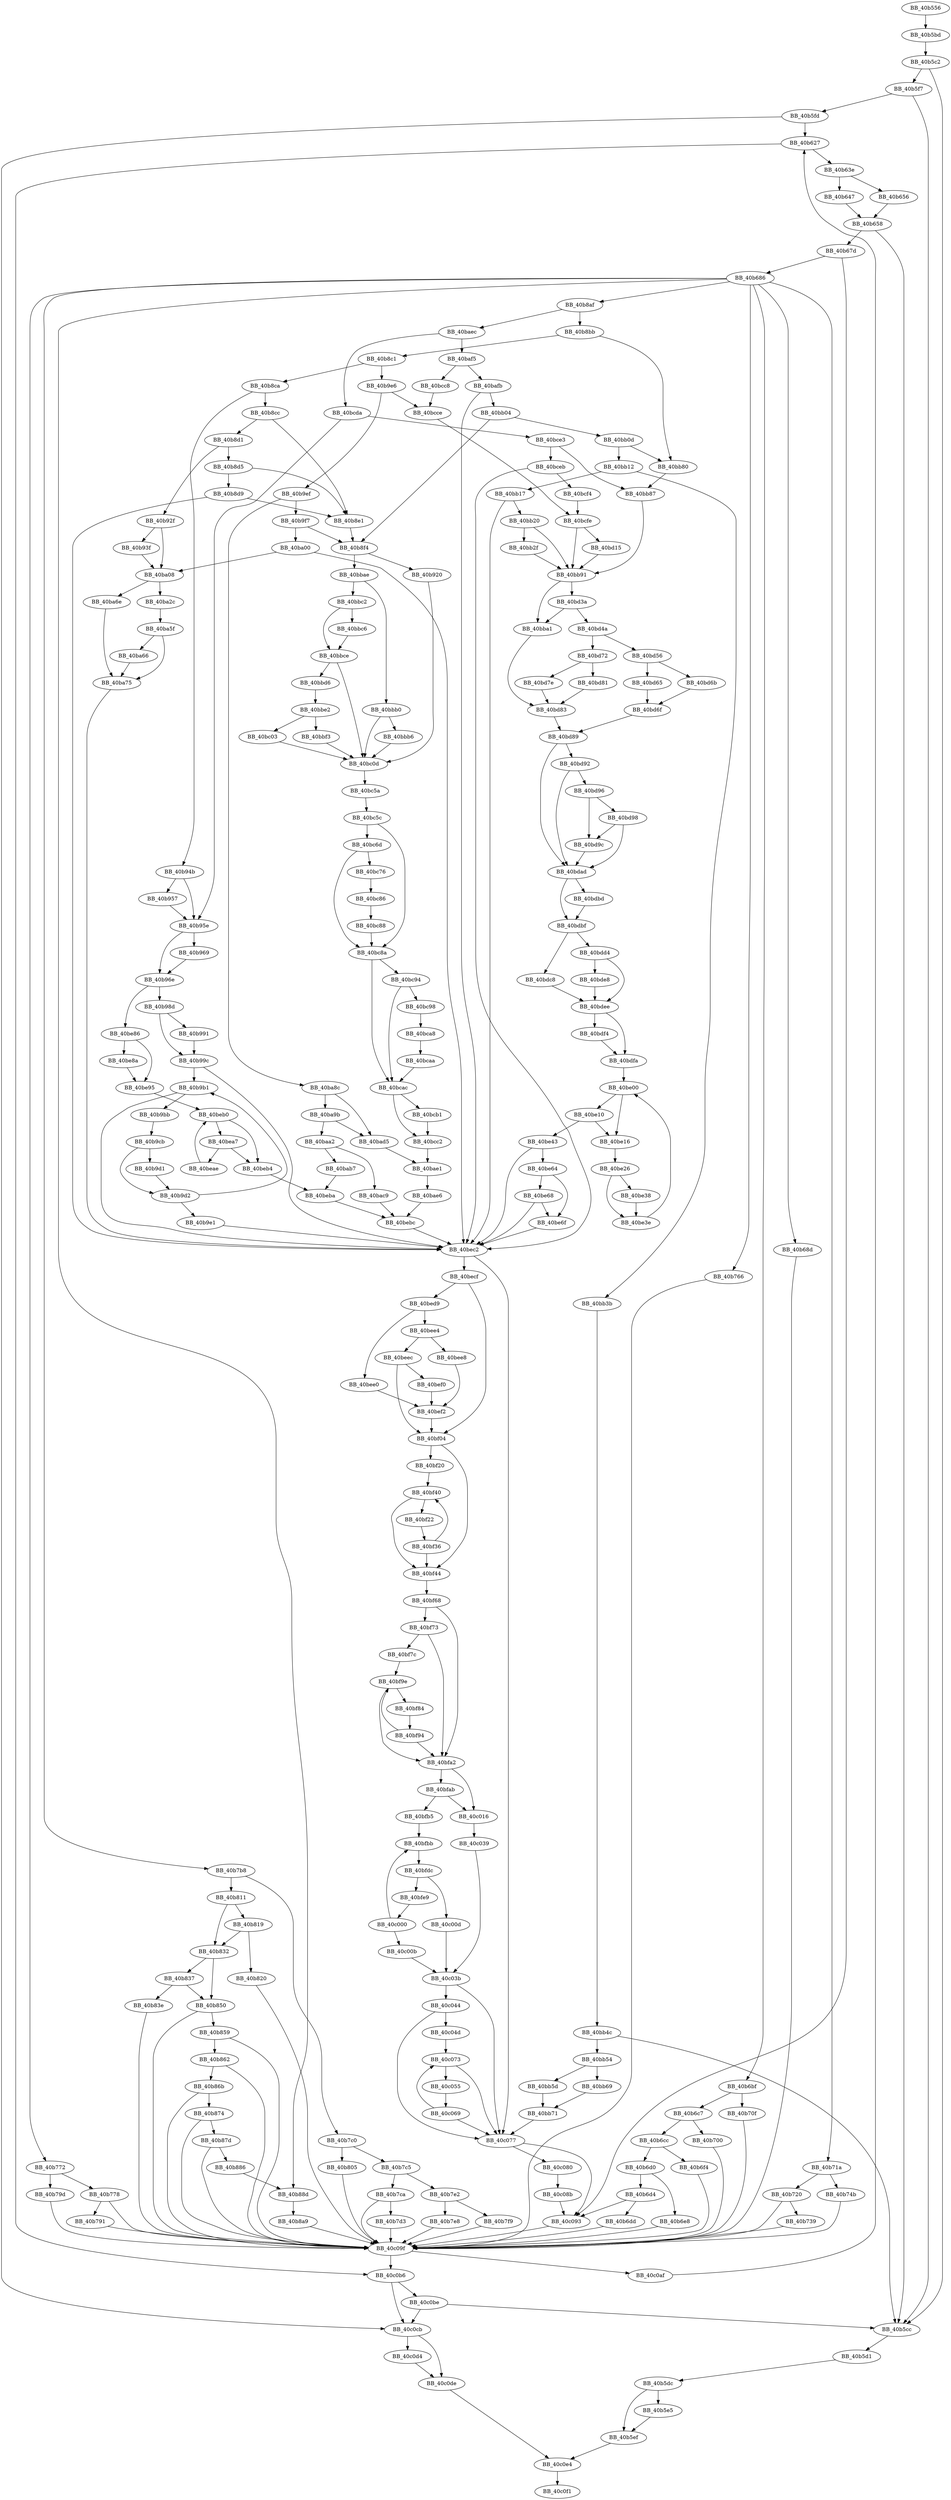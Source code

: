 DiGraph __woutput_s_l{
BB_40b556->BB_40b5bd
BB_40b5bd->BB_40b5c2
BB_40b5c2->BB_40b5cc
BB_40b5c2->BB_40b5f7
BB_40b5cc->BB_40b5d1
BB_40b5d1->BB_40b5dc
BB_40b5dc->BB_40b5e5
BB_40b5dc->BB_40b5ef
BB_40b5e5->BB_40b5ef
BB_40b5ef->BB_40c0e4
BB_40b5f7->BB_40b5cc
BB_40b5f7->BB_40b5fd
BB_40b5fd->BB_40b627
BB_40b5fd->BB_40c0cb
BB_40b627->BB_40b63e
BB_40b627->BB_40c0b6
BB_40b63e->BB_40b647
BB_40b63e->BB_40b656
BB_40b647->BB_40b658
BB_40b656->BB_40b658
BB_40b658->BB_40b5cc
BB_40b658->BB_40b67d
BB_40b67d->BB_40b686
BB_40b67d->BB_40c093
BB_40b686->BB_40b68d
BB_40b686->BB_40b6bf
BB_40b686->BB_40b71a
BB_40b686->BB_40b766
BB_40b686->BB_40b772
BB_40b686->BB_40b7b8
BB_40b686->BB_40b88d
BB_40b686->BB_40b8af
BB_40b68d->BB_40c09f
BB_40b6bf->BB_40b6c7
BB_40b6bf->BB_40b70f
BB_40b6c7->BB_40b6cc
BB_40b6c7->BB_40b700
BB_40b6cc->BB_40b6d0
BB_40b6cc->BB_40b6f4
BB_40b6d0->BB_40b6d4
BB_40b6d0->BB_40b6e8
BB_40b6d4->BB_40b6dd
BB_40b6d4->BB_40c093
BB_40b6dd->BB_40c09f
BB_40b6e8->BB_40c09f
BB_40b6f4->BB_40c09f
BB_40b700->BB_40c09f
BB_40b70f->BB_40c09f
BB_40b71a->BB_40b720
BB_40b71a->BB_40b74b
BB_40b720->BB_40b739
BB_40b720->BB_40c09f
BB_40b739->BB_40c09f
BB_40b74b->BB_40c09f
BB_40b766->BB_40c09f
BB_40b772->BB_40b778
BB_40b772->BB_40b79d
BB_40b778->BB_40b791
BB_40b778->BB_40c09f
BB_40b791->BB_40c09f
BB_40b79d->BB_40c09f
BB_40b7b8->BB_40b7c0
BB_40b7b8->BB_40b811
BB_40b7c0->BB_40b7c5
BB_40b7c0->BB_40b805
BB_40b7c5->BB_40b7ca
BB_40b7c5->BB_40b7e2
BB_40b7ca->BB_40b7d3
BB_40b7ca->BB_40c09f
BB_40b7d3->BB_40c09f
BB_40b7e2->BB_40b7e8
BB_40b7e2->BB_40b7f9
BB_40b7e8->BB_40c09f
BB_40b7f9->BB_40c09f
BB_40b805->BB_40c09f
BB_40b811->BB_40b819
BB_40b811->BB_40b832
BB_40b819->BB_40b820
BB_40b819->BB_40b832
BB_40b820->BB_40c09f
BB_40b832->BB_40b837
BB_40b832->BB_40b850
BB_40b837->BB_40b83e
BB_40b837->BB_40b850
BB_40b83e->BB_40c09f
BB_40b850->BB_40b859
BB_40b850->BB_40c09f
BB_40b859->BB_40b862
BB_40b859->BB_40c09f
BB_40b862->BB_40b86b
BB_40b862->BB_40c09f
BB_40b86b->BB_40b874
BB_40b86b->BB_40c09f
BB_40b874->BB_40b87d
BB_40b874->BB_40c09f
BB_40b87d->BB_40b886
BB_40b87d->BB_40c09f
BB_40b886->BB_40b88d
BB_40b88d->BB_40b8a9
BB_40b8a9->BB_40c09f
BB_40b8af->BB_40b8bb
BB_40b8af->BB_40baec
BB_40b8bb->BB_40b8c1
BB_40b8bb->BB_40bb80
BB_40b8c1->BB_40b8ca
BB_40b8c1->BB_40b9e6
BB_40b8ca->BB_40b8cc
BB_40b8ca->BB_40b94b
BB_40b8cc->BB_40b8d1
BB_40b8cc->BB_40b8e1
BB_40b8d1->BB_40b8d5
BB_40b8d1->BB_40b92f
BB_40b8d5->BB_40b8d9
BB_40b8d5->BB_40b8e1
BB_40b8d9->BB_40b8e1
BB_40b8d9->BB_40bec2
BB_40b8e1->BB_40b8f4
BB_40b8f4->BB_40b920
BB_40b8f4->BB_40bbae
BB_40b920->BB_40bc0d
BB_40b92f->BB_40b93f
BB_40b92f->BB_40ba08
BB_40b93f->BB_40ba08
BB_40b94b->BB_40b957
BB_40b94b->BB_40b95e
BB_40b957->BB_40b95e
BB_40b95e->BB_40b969
BB_40b95e->BB_40b96e
BB_40b969->BB_40b96e
BB_40b96e->BB_40b98d
BB_40b96e->BB_40be86
BB_40b98d->BB_40b991
BB_40b98d->BB_40b99c
BB_40b991->BB_40b99c
BB_40b99c->BB_40b9b1
BB_40b99c->BB_40bec2
BB_40b9b1->BB_40b9bb
BB_40b9b1->BB_40bec2
BB_40b9bb->BB_40b9cb
BB_40b9cb->BB_40b9d1
BB_40b9cb->BB_40b9d2
BB_40b9d1->BB_40b9d2
BB_40b9d2->BB_40b9b1
BB_40b9d2->BB_40b9e1
BB_40b9e1->BB_40bec2
BB_40b9e6->BB_40b9ef
BB_40b9e6->BB_40bcce
BB_40b9ef->BB_40b9f7
BB_40b9ef->BB_40ba8c
BB_40b9f7->BB_40b8f4
BB_40b9f7->BB_40ba00
BB_40ba00->BB_40ba08
BB_40ba00->BB_40bec2
BB_40ba08->BB_40ba2c
BB_40ba08->BB_40ba6e
BB_40ba2c->BB_40ba5f
BB_40ba5f->BB_40ba66
BB_40ba5f->BB_40ba75
BB_40ba66->BB_40ba75
BB_40ba6e->BB_40ba75
BB_40ba75->BB_40bec2
BB_40ba8c->BB_40ba9b
BB_40ba8c->BB_40bad5
BB_40ba9b->BB_40baa2
BB_40ba9b->BB_40bad5
BB_40baa2->BB_40bab7
BB_40baa2->BB_40bac9
BB_40bab7->BB_40beba
BB_40bac9->BB_40bebc
BB_40bad5->BB_40bae1
BB_40bae1->BB_40bae6
BB_40bae6->BB_40bebc
BB_40baec->BB_40baf5
BB_40baec->BB_40bcda
BB_40baf5->BB_40bafb
BB_40baf5->BB_40bcc8
BB_40bafb->BB_40bb04
BB_40bafb->BB_40bec2
BB_40bb04->BB_40b8f4
BB_40bb04->BB_40bb0d
BB_40bb0d->BB_40bb12
BB_40bb0d->BB_40bb80
BB_40bb12->BB_40bb17
BB_40bb12->BB_40bb3b
BB_40bb17->BB_40bb20
BB_40bb17->BB_40bec2
BB_40bb20->BB_40bb2f
BB_40bb20->BB_40bb91
BB_40bb2f->BB_40bb91
BB_40bb3b->BB_40bb4c
BB_40bb4c->BB_40b5cc
BB_40bb4c->BB_40bb54
BB_40bb54->BB_40bb5d
BB_40bb54->BB_40bb69
BB_40bb5d->BB_40bb71
BB_40bb69->BB_40bb71
BB_40bb71->BB_40c077
BB_40bb80->BB_40bb87
BB_40bb87->BB_40bb91
BB_40bb91->BB_40bba1
BB_40bb91->BB_40bd3a
BB_40bba1->BB_40bd83
BB_40bbae->BB_40bbb0
BB_40bbae->BB_40bbc2
BB_40bbb0->BB_40bbb6
BB_40bbb0->BB_40bc0d
BB_40bbb6->BB_40bc0d
BB_40bbc2->BB_40bbc6
BB_40bbc2->BB_40bbce
BB_40bbc6->BB_40bbce
BB_40bbce->BB_40bbd6
BB_40bbce->BB_40bc0d
BB_40bbd6->BB_40bbe2
BB_40bbe2->BB_40bbf3
BB_40bbe2->BB_40bc03
BB_40bbf3->BB_40bc0d
BB_40bc03->BB_40bc0d
BB_40bc0d->BB_40bc5a
BB_40bc5a->BB_40bc5c
BB_40bc5c->BB_40bc6d
BB_40bc5c->BB_40bc8a
BB_40bc6d->BB_40bc76
BB_40bc6d->BB_40bc8a
BB_40bc76->BB_40bc86
BB_40bc86->BB_40bc88
BB_40bc88->BB_40bc8a
BB_40bc8a->BB_40bc94
BB_40bc8a->BB_40bcac
BB_40bc94->BB_40bc98
BB_40bc94->BB_40bcac
BB_40bc98->BB_40bca8
BB_40bca8->BB_40bcaa
BB_40bcaa->BB_40bcac
BB_40bcac->BB_40bcb1
BB_40bcac->BB_40bcc2
BB_40bcb1->BB_40bcc2
BB_40bcc2->BB_40bae1
BB_40bcc8->BB_40bcce
BB_40bcce->BB_40bcfe
BB_40bcda->BB_40b95e
BB_40bcda->BB_40bce3
BB_40bce3->BB_40bb87
BB_40bce3->BB_40bceb
BB_40bceb->BB_40bcf4
BB_40bceb->BB_40bec2
BB_40bcf4->BB_40bcfe
BB_40bcfe->BB_40bb91
BB_40bcfe->BB_40bd15
BB_40bd15->BB_40bb91
BB_40bd3a->BB_40bba1
BB_40bd3a->BB_40bd4a
BB_40bd4a->BB_40bd56
BB_40bd4a->BB_40bd72
BB_40bd56->BB_40bd65
BB_40bd56->BB_40bd6b
BB_40bd65->BB_40bd6f
BB_40bd6b->BB_40bd6f
BB_40bd6f->BB_40bd89
BB_40bd72->BB_40bd7e
BB_40bd72->BB_40bd81
BB_40bd7e->BB_40bd83
BB_40bd81->BB_40bd83
BB_40bd83->BB_40bd89
BB_40bd89->BB_40bd92
BB_40bd89->BB_40bdad
BB_40bd92->BB_40bd96
BB_40bd92->BB_40bdad
BB_40bd96->BB_40bd98
BB_40bd96->BB_40bd9c
BB_40bd98->BB_40bd9c
BB_40bd98->BB_40bdad
BB_40bd9c->BB_40bdad
BB_40bdad->BB_40bdbd
BB_40bdad->BB_40bdbf
BB_40bdbd->BB_40bdbf
BB_40bdbf->BB_40bdc8
BB_40bdbf->BB_40bdd4
BB_40bdc8->BB_40bdee
BB_40bdd4->BB_40bde8
BB_40bdd4->BB_40bdee
BB_40bde8->BB_40bdee
BB_40bdee->BB_40bdf4
BB_40bdee->BB_40bdfa
BB_40bdf4->BB_40bdfa
BB_40bdfa->BB_40be00
BB_40be00->BB_40be10
BB_40be00->BB_40be16
BB_40be10->BB_40be16
BB_40be10->BB_40be43
BB_40be16->BB_40be26
BB_40be26->BB_40be38
BB_40be26->BB_40be3e
BB_40be38->BB_40be3e
BB_40be3e->BB_40be00
BB_40be43->BB_40be64
BB_40be43->BB_40bec2
BB_40be64->BB_40be68
BB_40be64->BB_40be6f
BB_40be68->BB_40be6f
BB_40be68->BB_40bec2
BB_40be6f->BB_40bec2
BB_40be86->BB_40be8a
BB_40be86->BB_40be95
BB_40be8a->BB_40be95
BB_40be95->BB_40beb0
BB_40bea7->BB_40beae
BB_40bea7->BB_40beb4
BB_40beae->BB_40beb0
BB_40beb0->BB_40bea7
BB_40beb0->BB_40beb4
BB_40beb4->BB_40beba
BB_40beba->BB_40bebc
BB_40bebc->BB_40bec2
BB_40bec2->BB_40becf
BB_40bec2->BB_40c077
BB_40becf->BB_40bed9
BB_40becf->BB_40bf04
BB_40bed9->BB_40bee0
BB_40bed9->BB_40bee4
BB_40bee0->BB_40bef2
BB_40bee4->BB_40bee8
BB_40bee4->BB_40beec
BB_40bee8->BB_40bef2
BB_40beec->BB_40bef0
BB_40beec->BB_40bf04
BB_40bef0->BB_40bef2
BB_40bef2->BB_40bf04
BB_40bf04->BB_40bf20
BB_40bf04->BB_40bf44
BB_40bf20->BB_40bf40
BB_40bf22->BB_40bf36
BB_40bf36->BB_40bf40
BB_40bf36->BB_40bf44
BB_40bf40->BB_40bf22
BB_40bf40->BB_40bf44
BB_40bf44->BB_40bf68
BB_40bf68->BB_40bf73
BB_40bf68->BB_40bfa2
BB_40bf73->BB_40bf7c
BB_40bf73->BB_40bfa2
BB_40bf7c->BB_40bf9e
BB_40bf84->BB_40bf94
BB_40bf94->BB_40bf9e
BB_40bf94->BB_40bfa2
BB_40bf9e->BB_40bf84
BB_40bf9e->BB_40bfa2
BB_40bfa2->BB_40bfab
BB_40bfa2->BB_40c016
BB_40bfab->BB_40bfb5
BB_40bfab->BB_40c016
BB_40bfb5->BB_40bfbb
BB_40bfbb->BB_40bfdc
BB_40bfdc->BB_40bfe9
BB_40bfdc->BB_40c00d
BB_40bfe9->BB_40c000
BB_40c000->BB_40bfbb
BB_40c000->BB_40c00b
BB_40c00b->BB_40c03b
BB_40c00d->BB_40c03b
BB_40c016->BB_40c039
BB_40c039->BB_40c03b
BB_40c03b->BB_40c044
BB_40c03b->BB_40c077
BB_40c044->BB_40c04d
BB_40c044->BB_40c077
BB_40c04d->BB_40c073
BB_40c055->BB_40c069
BB_40c069->BB_40c073
BB_40c069->BB_40c077
BB_40c073->BB_40c055
BB_40c073->BB_40c077
BB_40c077->BB_40c080
BB_40c077->BB_40c093
BB_40c080->BB_40c08b
BB_40c08b->BB_40c093
BB_40c093->BB_40c09f
BB_40c09f->BB_40c0af
BB_40c09f->BB_40c0b6
BB_40c0af->BB_40b627
BB_40c0b6->BB_40c0be
BB_40c0b6->BB_40c0cb
BB_40c0be->BB_40b5cc
BB_40c0be->BB_40c0cb
BB_40c0cb->BB_40c0d4
BB_40c0cb->BB_40c0de
BB_40c0d4->BB_40c0de
BB_40c0de->BB_40c0e4
BB_40c0e4->BB_40c0f1
}
